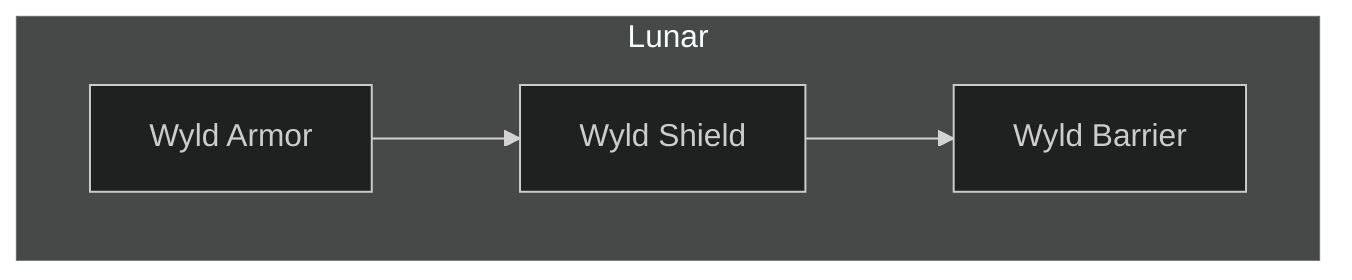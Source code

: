 ---
config:
  theme: dark
---
flowchart TD

    subgraph Lunar
        wyld_armor[Wyld Armor]
        click wyld_armor callback "
        Wyld Armor<br>
        <br>
        Cost: 3 motes + 2 committed motes per additional person protected<br>
        Duration: Indefinite<br>
        Type: Simple<br>
        Minimum Compassion: 3<br>
        Minimum Essence: 2<br>
        Prerequisite Charms: Sense Domain<br>
        <br>
        Using this Charm, the spirit can protect a number
        of people equal to twice it's Essence from the
        Wyld. Each person protected adds a number of dice
        equal to the permanent Essence of the spirit protecting
        her to any rolls to resist the effects of the Wyld
        (minimum 1 die).
        "

        wyld_shield[Wyld Shield]
        click wyld_shield callback "
            Wyld Shield<br>
            <br>
            Cost: 5 motes, 1 Willpower<br>
            Duration: Indefinite<br>
            Type: Simple<br>
            Minimum Compassion: 3<br>
            Minimum Essence: 3<br>
            Prerequisite Charms: Wyld Armor<br>
            <br>
            Using this Charm, a spirit can defend a tribe or
            other large group from the ravages of the Wyld. The
            group must be defined in some readily understand-
            able and limited fashion; &quot;all the people of Farseeker's
            tribe&quot; is acceptable, as is &quot;that war party there&quot;, while
            &quot;all of the barbarians who dwell near the Wyld&quot; is
            not. So long as the little god maintains this blessing,
            those who fall under the definition set will gain dice
            equal to half the little god's permanent Essence on all
            attempts to withstand Wyld addiction and mutation
            (minimum bonus of one die).
            "

        wyld_barrier[Wyld Barrier]
        click wyld_barrier callback "
            Wyld Barrier<br>
            <br>
            Cost: 10 motes, 2 Willpower<br>
            Duration: Indefinite<br>
            Type: Simple<br>
            Minimum Compassion: 3<br>
            Minimum Essence: 4<br>
            Prerequisite Charms: Wyld Shield<br>
            <br>
            Using this Charm, the spirit can protect a number
            of people from the Wyld equal to twice her
            Essence. The player of anyone so protected adds a
            number of dice equal to the permanent Essence of
            the spirit protecting him to any rolls to resist the
            effects of the Wyld.
            "
    end

    wyld_armor --> wyld_shield
    wyld_shield --> wyld_barrier